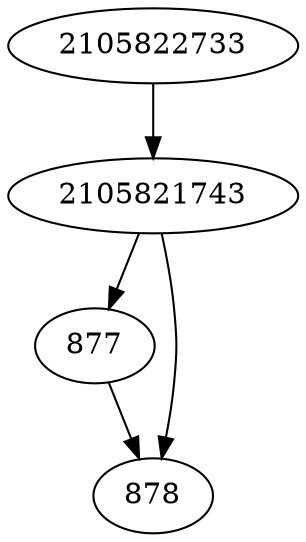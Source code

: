 strict digraph  {
2105822733;
877;
878;
2105821743;
2105822733 -> 2105821743;
877 -> 878;
2105821743 -> 877;
2105821743 -> 878;
}
